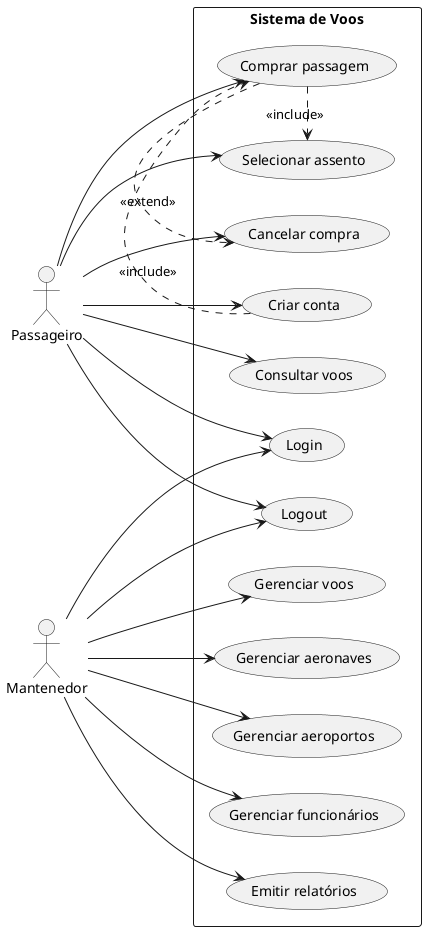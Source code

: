 @startuml uc
left to right direction
skinparam packageStyle rectangle

actor Passageiro
actor Mantenedor

rectangle "Sistema de Voos" {
  (Criar conta) as (CreateAccount)
  (Comprar passagem) as (BuyTicket)
  (Selecionar assento) as (SelectSeat)
  (Cancelar compra) as (CancelPurchase)
  (Consultar voos) as (QueryFlights)
  (Login) as (Login)
  (Logout) as (Logout)
  (Gerenciar voos) as (ManageFlights)
  (Gerenciar aeronaves) as (ManageAircrafts)
  (Gerenciar aeroportos) as (ManageAirports)
  (Gerenciar funcionários) as (ManageEmployees)
  (Emitir relatórios) as (GenerateReports)

  Passageiro --> (Login)
  Passageiro --> (Logout)
  Passageiro --> (CreateAccount)
  Passageiro --> (BuyTicket)
  Passageiro --> (SelectSeat)
  Passageiro --> (CancelPurchase)
  Passageiro --> (QueryFlights)

  Mantenedor --> (Login)
  Mantenedor --> (Logout)
  Mantenedor --> (ManageFlights)
  Mantenedor --> (ManageAircrafts)
  Mantenedor --> (ManageAirports)
  Mantenedor --> (ManageEmployees)
  Mantenedor --> (GenerateReports)

  (BuyTicket) .> (SelectSeat) : <<include>>
  (BuyTicket) .> (CancelPurchase) : <<extend>>
  (CreateAccount) .> (BuyTicket) : <<include>>
}

@enduml